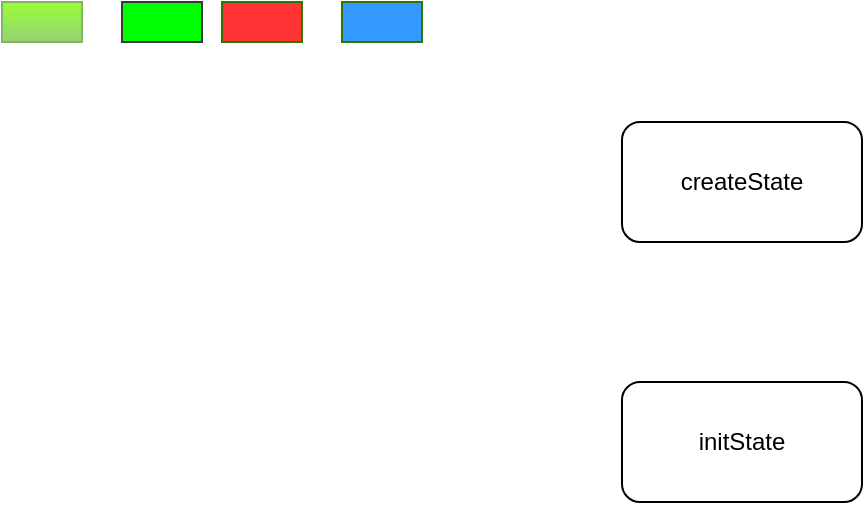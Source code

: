 <mxfile version="15.6.1" type="github">
  <diagram id="kgpKYQtTHZ0yAKxKKP6v" name="Page-1">
    <mxGraphModel dx="1298" dy="724" grid="1" gridSize="10" guides="1" tooltips="1" connect="1" arrows="1" fold="1" page="1" pageScale="1" pageWidth="850" pageHeight="1100" math="0" shadow="0">
      <root>
        <mxCell id="0" />
        <mxCell id="1" parent="0" />
        <mxCell id="v89tIRyIs-adTZuMQDM9-2" value="createState" style="rounded=1;whiteSpace=wrap;html=1;" vertex="1" parent="1">
          <mxGeometry x="350" y="110" width="120" height="60" as="geometry" />
        </mxCell>
        <mxCell id="v89tIRyIs-adTZuMQDM9-3" value="initState" style="rounded=1;whiteSpace=wrap;html=1;" vertex="1" parent="1">
          <mxGeometry x="350" y="240" width="120" height="60" as="geometry" />
        </mxCell>
        <mxCell id="v89tIRyIs-adTZuMQDM9-8" value="" style="rounded=0;whiteSpace=wrap;html=1;fillColor=#99FF33;strokeColor=#82b366;gradientColor=#97d077;" vertex="1" parent="1">
          <mxGeometry x="40" y="50" width="40" height="20" as="geometry" />
        </mxCell>
        <mxCell id="v89tIRyIs-adTZuMQDM9-9" value="" style="rounded=0;whiteSpace=wrap;html=1;fontColor=#ffffff;fillColor=#3399FF;strokeColor=#2D7600;" vertex="1" parent="1">
          <mxGeometry x="210" y="50" width="40" height="20" as="geometry" />
        </mxCell>
        <mxCell id="v89tIRyIs-adTZuMQDM9-10" value="" style="rounded=0;whiteSpace=wrap;html=1;fontColor=#ffffff;fillColor=#FF3333;strokeColor=#2D7600;" vertex="1" parent="1">
          <mxGeometry x="150" y="50" width="40" height="20" as="geometry" />
        </mxCell>
        <mxCell id="v89tIRyIs-adTZuMQDM9-11" value="" style="rounded=0;whiteSpace=wrap;html=1;fillColor=#00FF00;strokeColor=#36393d;" vertex="1" parent="1">
          <mxGeometry x="100" y="50" width="40" height="20" as="geometry" />
        </mxCell>
      </root>
    </mxGraphModel>
  </diagram>
</mxfile>
